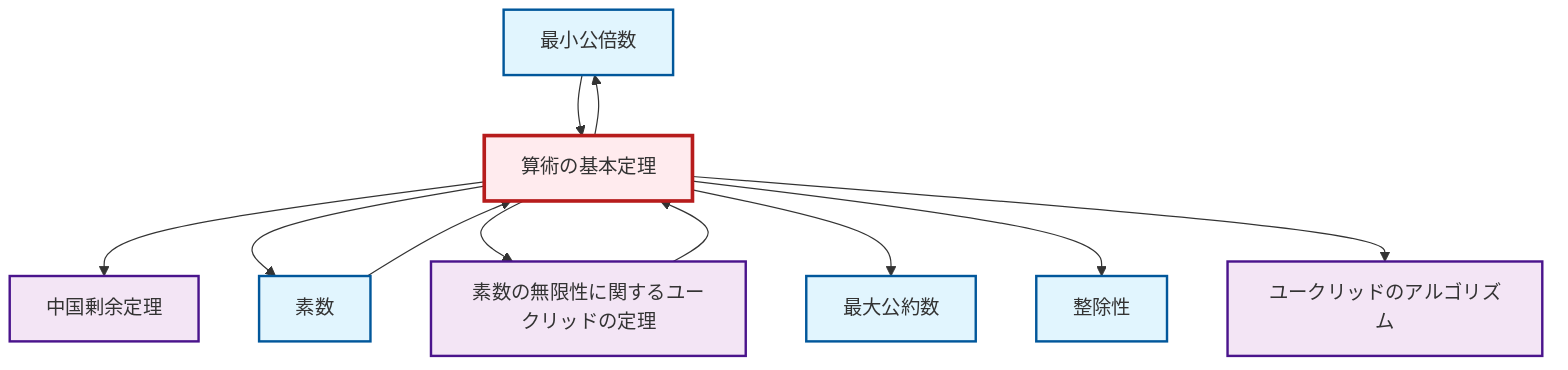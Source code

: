 graph TD
    classDef definition fill:#e1f5fe,stroke:#01579b,stroke-width:2px
    classDef theorem fill:#f3e5f5,stroke:#4a148c,stroke-width:2px
    classDef axiom fill:#fff3e0,stroke:#e65100,stroke-width:2px
    classDef example fill:#e8f5e9,stroke:#1b5e20,stroke-width:2px
    classDef current fill:#ffebee,stroke:#b71c1c,stroke-width:3px
    thm-euclidean-algorithm["ユークリッドのアルゴリズム"]:::theorem
    def-divisibility["整除性"]:::definition
    def-lcm["最小公倍数"]:::definition
    thm-fundamental-arithmetic["算術の基本定理"]:::theorem
    def-prime["素数"]:::definition
    thm-euclid-infinitude-primes["素数の無限性に関するユークリッドの定理"]:::theorem
    thm-chinese-remainder["中国剰余定理"]:::theorem
    def-gcd["最大公約数"]:::definition
    thm-fundamental-arithmetic --> def-lcm
    def-lcm --> thm-fundamental-arithmetic
    thm-fundamental-arithmetic --> thm-chinese-remainder
    thm-fundamental-arithmetic --> def-prime
    thm-fundamental-arithmetic --> thm-euclid-infinitude-primes
    def-prime --> thm-fundamental-arithmetic
    thm-fundamental-arithmetic --> def-gcd
    thm-euclid-infinitude-primes --> thm-fundamental-arithmetic
    thm-fundamental-arithmetic --> def-divisibility
    thm-fundamental-arithmetic --> thm-euclidean-algorithm
    class thm-fundamental-arithmetic current